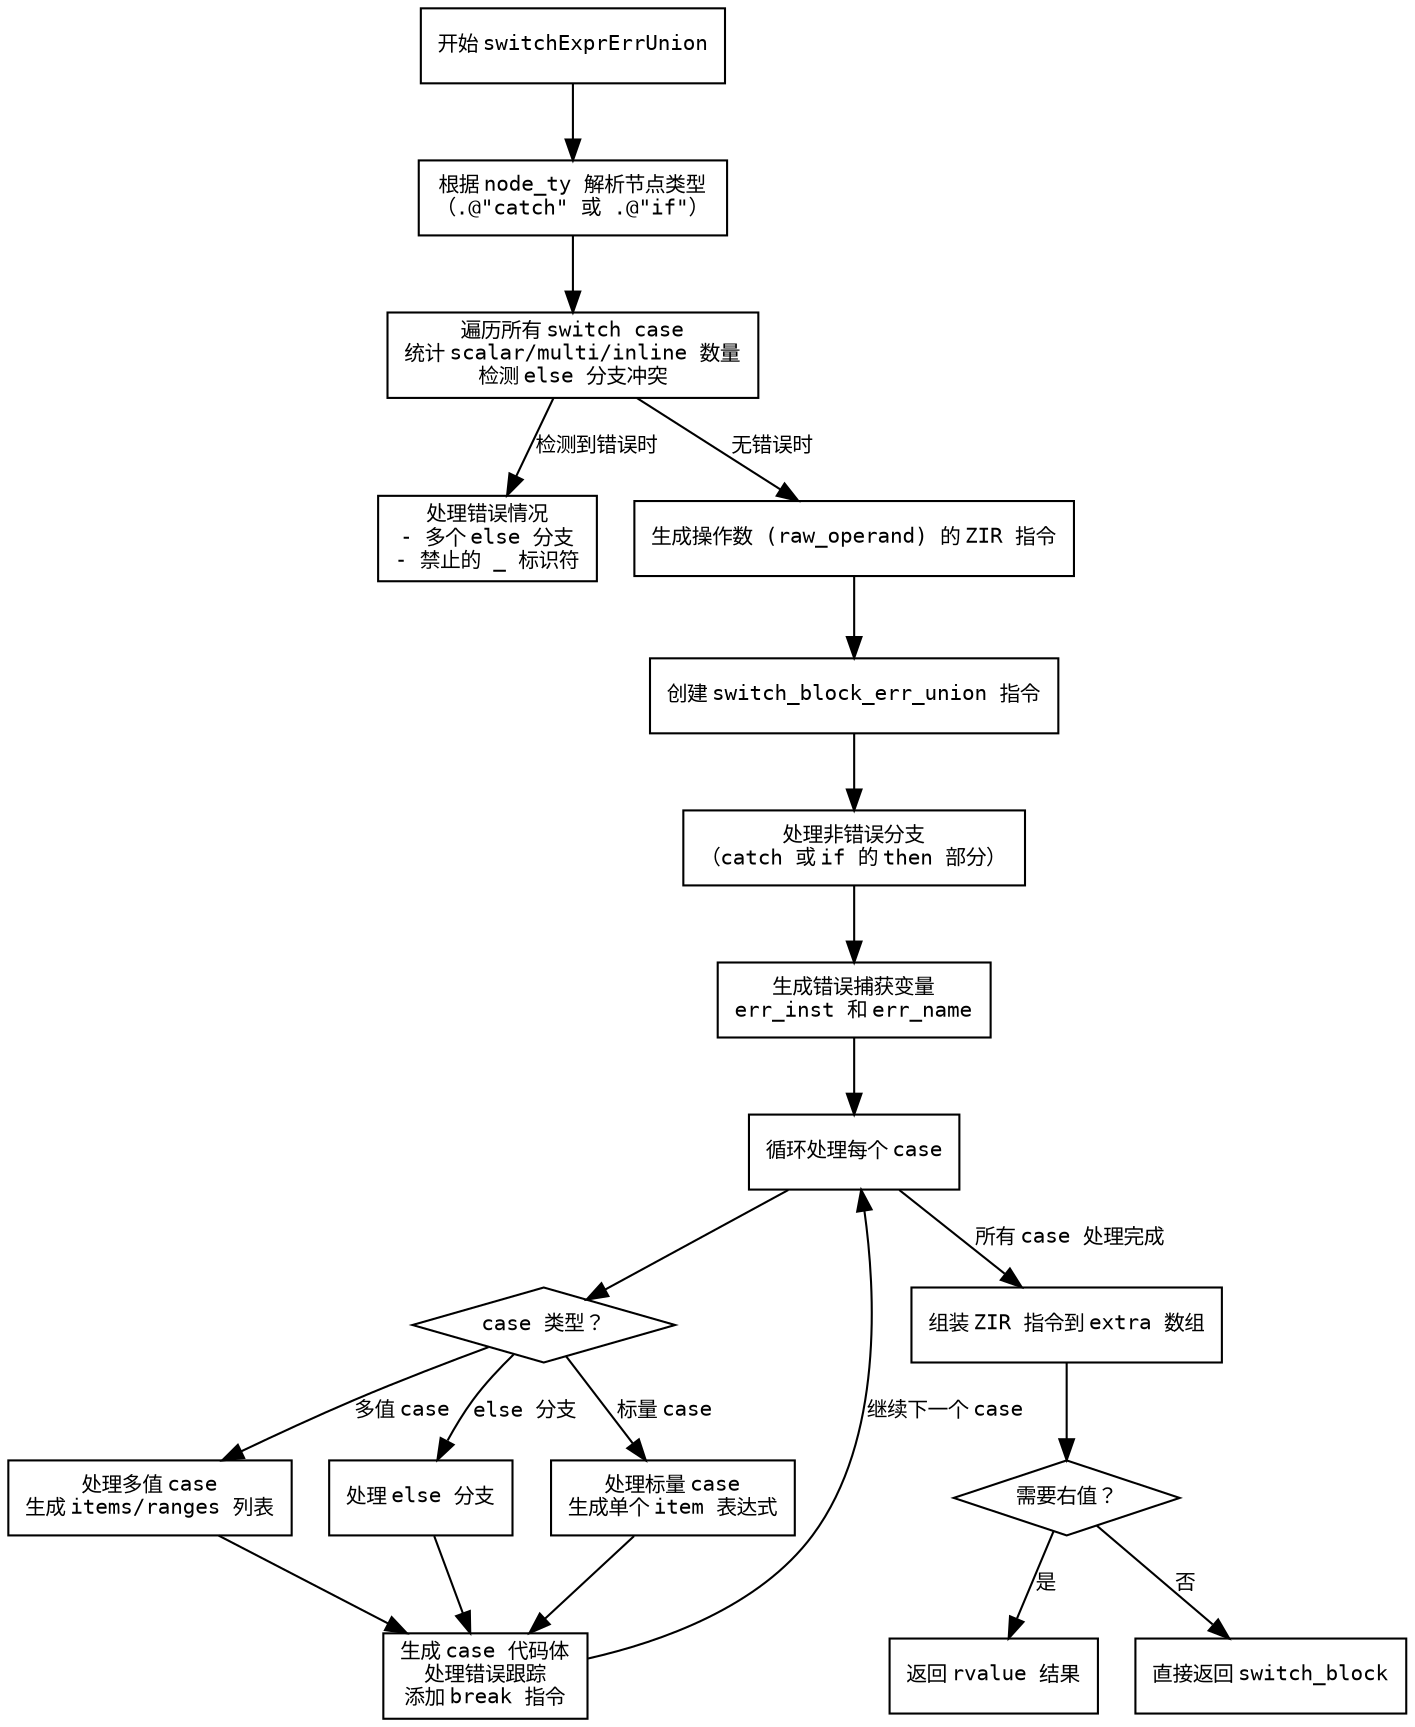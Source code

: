 
digraph flowchart {
    node [shape=rectangle, fontname="Courier", fontsize=10]
    edge [fontname="Courier", fontsize=10]

    start [label="开始 switchExprErrUnion"]
    parse_node_ty [label="根据 node_ty 解析节点类型\n（.@\"catch\" 或 .@\"if\"）"]
    check_switch_cases [label="遍历所有 switch case\n统计 scalar/multi/inline 数量\n检测 else 分支冲突"]
    handle_errors [label="处理错误情况\n- 多个 else 分支\n- 禁止的 _ 标识符"]
    gen_operand [label="生成操作数 (raw_operand) 的 ZIR 指令"]
    create_switch_block [label="创建 switch_block_err_union 指令"]
    process_non_error [label="处理非错误分支\n（catch 或 if 的 then 部分）"]
    handle_err_capture [label="生成错误捕获变量\nerr_inst 和 err_name"]
    loop_cases [label="循环处理每个 case"]
    check_case_type [shape=diamond, label="case 类型？"]
    process_scalar [label="处理标量 case\n生成单个 item 表达式"]
    process_multi [label="处理多值 case\n生成 items/ranges 列表"]
    process_else [label="处理 else 分支"]
    generate_case_body [label="生成 case 代码体\n处理错误跟踪\n添加 break 指令"]
    finalize_switch [label="组装 ZIR 指令到 extra 数组"]
    return_result [shape=diamond, label="需要右值？"]
    rvalue_return [label="返回 rvalue 结果"]
    direct_return [label="直接返回 switch_block"]

    start -> parse_node_ty
    parse_node_ty -> check_switch_cases
    check_switch_cases -> handle_errors [label="检测到错误时"]
    check_switch_cases -> gen_operand [label="无错误时"]
    gen_operand -> create_switch_block
    create_switch_block -> process_non_error
    process_non_error -> handle_err_capture
    handle_err_capture -> loop_cases

    loop_cases -> check_case_type
    check_case_type -> process_scalar [label="标量 case"]
    check_case_type -> process_multi [label="多值 case"]
    check_case_type -> process_else [label="else 分支"]
    process_scalar -> generate_case_body
    process_multi -> generate_case_body
    process_else -> generate_case_body
    generate_case_body -> loop_cases [label="继续下一个 case"]

    loop_cases -> finalize_switch [label="所有 case 处理完成"]
    finalize_switch -> return_result
    return_result -> rvalue_return [label="是"]
    return_result -> direct_return [label="否"]
}
